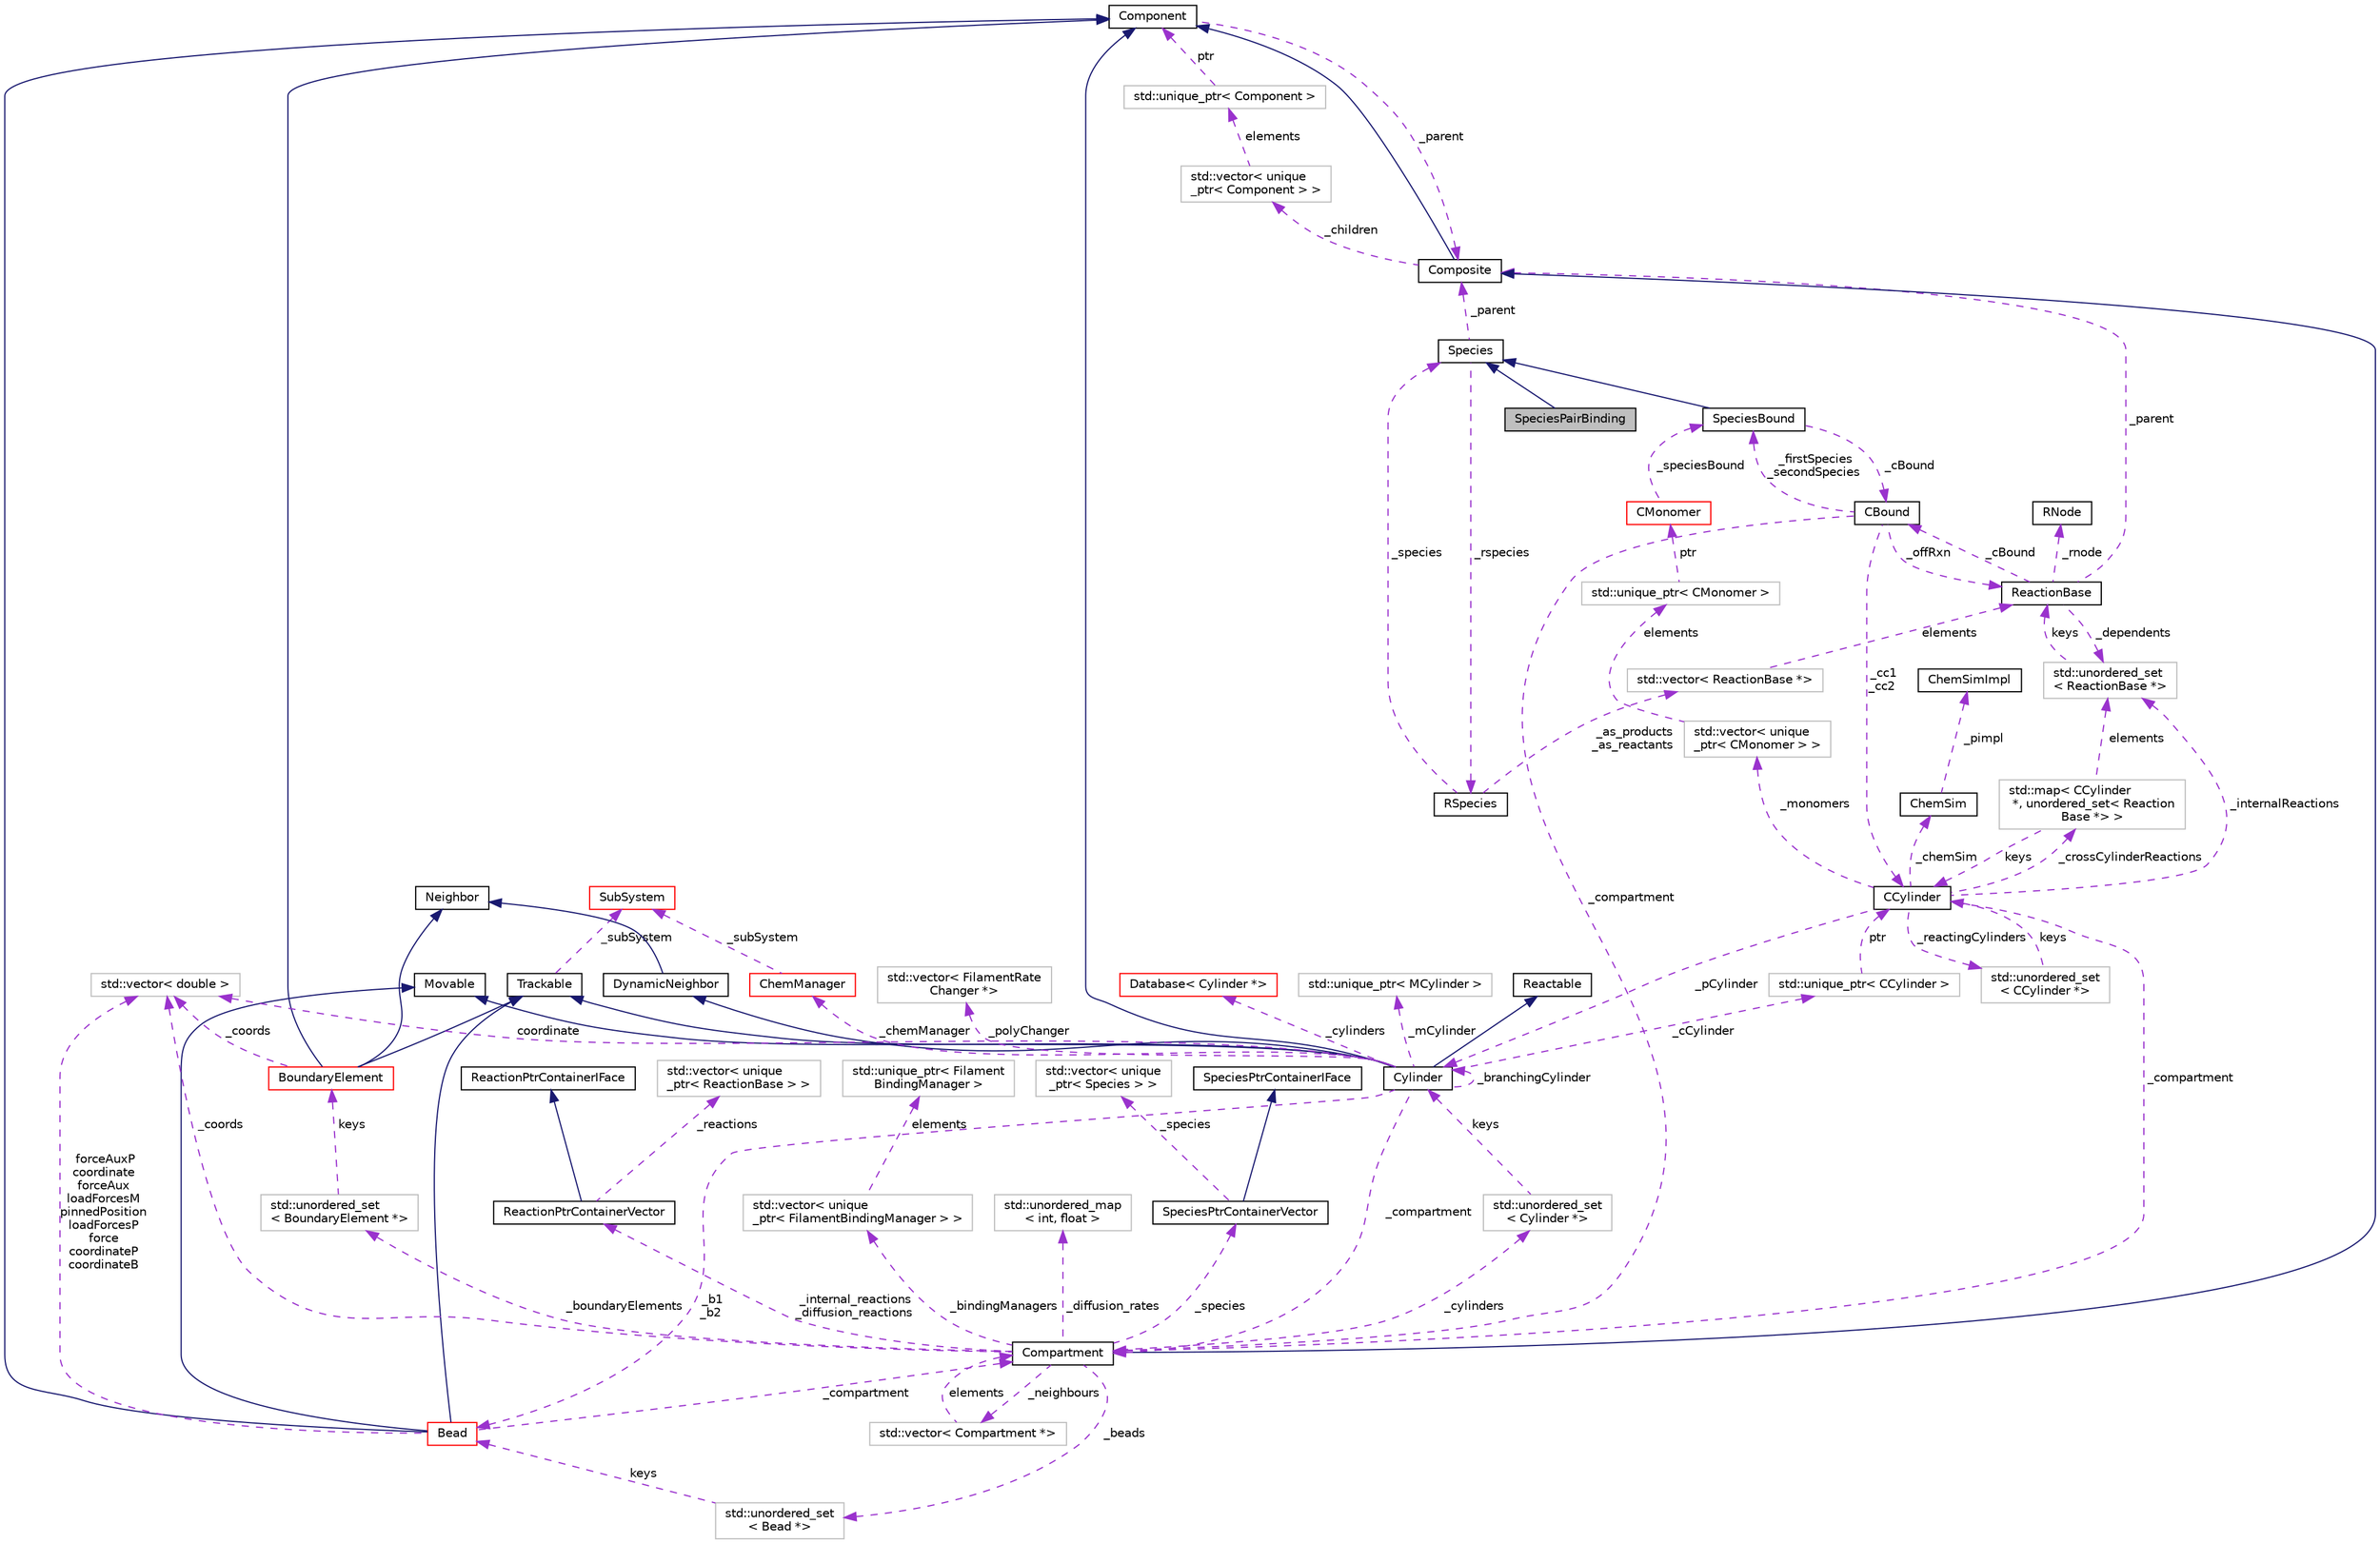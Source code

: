digraph "SpeciesPairBinding"
{
 // INTERACTIVE_SVG=YES
  edge [fontname="Helvetica",fontsize="10",labelfontname="Helvetica",labelfontsize="10"];
  node [fontname="Helvetica",fontsize="10",shape=record];
  Node2 [label="SpeciesPairBinding",height=0.2,width=0.4,color="black", fillcolor="grey75", style="filled", fontcolor="black"];
  Node3 -> Node2 [dir="back",color="midnightblue",fontsize="10",style="solid",fontname="Helvetica"];
  Node3 [label="Species",height=0.2,width=0.4,color="black", fillcolor="white", style="filled",URL="$classSpecies.html",tooltip="Represents chemical molecules, tracks their copy number and can be used in Reactions. "];
  Node4 -> Node3 [dir="back",color="darkorchid3",fontsize="10",style="dashed",label=" _rspecies" ,fontname="Helvetica"];
  Node4 [label="RSpecies",height=0.2,width=0.4,color="black", fillcolor="white", style="filled",URL="$classRSpecies.html",tooltip="Represents the reactive aspect of chemical molecules. "];
  Node5 -> Node4 [dir="back",color="darkorchid3",fontsize="10",style="dashed",label=" _as_products\n_as_reactants" ,fontname="Helvetica"];
  Node5 [label="std::vector\< ReactionBase *\>",height=0.2,width=0.4,color="grey75", fillcolor="white", style="filled"];
  Node6 -> Node5 [dir="back",color="darkorchid3",fontsize="10",style="dashed",label=" elements" ,fontname="Helvetica"];
  Node6 [label="ReactionBase",height=0.2,width=0.4,color="black", fillcolor="white", style="filled",URL="$classReactionBase.html",tooltip="Represents an abstract interface for simple chemical reactions of the form A + B -> C..."];
  Node7 -> Node6 [dir="back",color="darkorchid3",fontsize="10",style="dashed",label=" _parent" ,fontname="Helvetica"];
  Node7 [label="Composite",height=0.2,width=0.4,color="black", fillcolor="white", style="filled",URL="$classComposite.html",tooltip="The aggregating class for the Composite pattern. "];
  Node8 -> Node7 [dir="back",color="midnightblue",fontsize="10",style="solid",fontname="Helvetica"];
  Node8 [label="Component",height=0.2,width=0.4,color="black", fillcolor="white", style="filled",URL="$classComponent.html",tooltip="The base class for the Composite pattern hieararchy. "];
  Node7 -> Node8 [dir="back",color="darkorchid3",fontsize="10",style="dashed",label=" _parent" ,fontname="Helvetica"];
  Node9 -> Node7 [dir="back",color="darkorchid3",fontsize="10",style="dashed",label=" _children" ,fontname="Helvetica"];
  Node9 [label="std::vector\< unique\l_ptr\< Component \> \>",height=0.2,width=0.4,color="grey75", fillcolor="white", style="filled"];
  Node10 -> Node9 [dir="back",color="darkorchid3",fontsize="10",style="dashed",label=" elements" ,fontname="Helvetica"];
  Node10 [label="std::unique_ptr\< Component \>",height=0.2,width=0.4,color="grey75", fillcolor="white", style="filled"];
  Node8 -> Node10 [dir="back",color="darkorchid3",fontsize="10",style="dashed",label=" ptr" ,fontname="Helvetica"];
  Node11 -> Node6 [dir="back",color="darkorchid3",fontsize="10",style="dashed",label=" _dependents" ,fontname="Helvetica"];
  Node11 [label="std::unordered_set\l\< ReactionBase *\>",height=0.2,width=0.4,color="grey75", fillcolor="white", style="filled"];
  Node6 -> Node11 [dir="back",color="darkorchid3",fontsize="10",style="dashed",label=" keys" ,fontname="Helvetica"];
  Node12 -> Node6 [dir="back",color="darkorchid3",fontsize="10",style="dashed",label=" _cBound" ,fontname="Helvetica"];
  Node12 [label="CBound",height=0.2,width=0.4,color="black", fillcolor="white", style="filled",URL="$classCBound.html",tooltip="Represents a chemical object that is bound to a Filament. "];
  Node13 -> Node12 [dir="back",color="darkorchid3",fontsize="10",style="dashed",label=" _cc1\n_cc2" ,fontname="Helvetica"];
  Node13 [label="CCylinder",height=0.2,width=0.4,color="black", fillcolor="white", style="filled",URL="$classCCylinder.html",tooltip="Holds all CMonomers and Reactions associated with it. "];
  Node14 -> Node13 [dir="back",color="darkorchid3",fontsize="10",style="dashed",label=" _crossCylinderReactions" ,fontname="Helvetica"];
  Node14 [label="std::map\< CCylinder\l *, unordered_set\< Reaction\lBase *\> \>",height=0.2,width=0.4,color="grey75", fillcolor="white", style="filled"];
  Node13 -> Node14 [dir="back",color="darkorchid3",fontsize="10",style="dashed",label=" keys" ,fontname="Helvetica"];
  Node11 -> Node14 [dir="back",color="darkorchid3",fontsize="10",style="dashed",label=" elements" ,fontname="Helvetica"];
  Node15 -> Node13 [dir="back",color="darkorchid3",fontsize="10",style="dashed",label=" _monomers" ,fontname="Helvetica"];
  Node15 [label="std::vector\< unique\l_ptr\< CMonomer \> \>",height=0.2,width=0.4,color="grey75", fillcolor="white", style="filled"];
  Node16 -> Node15 [dir="back",color="darkorchid3",fontsize="10",style="dashed",label=" elements" ,fontname="Helvetica"];
  Node16 [label="std::unique_ptr\< CMonomer \>",height=0.2,width=0.4,color="grey75", fillcolor="white", style="filled"];
  Node17 -> Node16 [dir="back",color="darkorchid3",fontsize="10",style="dashed",label=" ptr" ,fontname="Helvetica"];
  Node17 [label="CMonomer",height=0.2,width=0.4,color="red", fillcolor="white", style="filled",URL="$classCMonomer.html",tooltip="Represents a container for all Species that could be contained in a particular filament element at a ..."];
  Node21 -> Node17 [dir="back",color="darkorchid3",fontsize="10",style="dashed",label=" _speciesBound" ,fontname="Helvetica"];
  Node21 [label="SpeciesBound",height=0.2,width=0.4,color="black", fillcolor="white", style="filled",URL="$classSpeciesBound.html",tooltip="Used for species that can be bound to a Filament. "];
  Node3 -> Node21 [dir="back",color="midnightblue",fontsize="10",style="solid",fontname="Helvetica"];
  Node12 -> Node21 [dir="back",color="darkorchid3",fontsize="10",style="dashed",label=" _cBound" ,fontname="Helvetica"];
  Node22 -> Node13 [dir="back",color="darkorchid3",fontsize="10",style="dashed",label=" _pCylinder" ,fontname="Helvetica"];
  Node22 [label="Cylinder",height=0.2,width=0.4,color="black", fillcolor="white", style="filled",URL="$classCylinder.html",tooltip="A container to store a MCylinder and CCylinder. "];
  Node8 -> Node22 [dir="back",color="midnightblue",fontsize="10",style="solid",fontname="Helvetica"];
  Node23 -> Node22 [dir="back",color="midnightblue",fontsize="10",style="solid",fontname="Helvetica"];
  Node23 [label="Trackable",height=0.2,width=0.4,color="black", fillcolor="white", style="filled",URL="$classTrackable.html",tooltip="An abstract base class for a trackable object in the SubSystem. "];
  Node24 -> Node23 [dir="back",color="darkorchid3",fontsize="10",style="dashed",label=" _subSystem" ,fontname="Helvetica"];
  Node24 [label="SubSystem",height=0.2,width=0.4,color="red", fillcolor="white", style="filled",URL="$classSubSystem.html",tooltip="Manages all Movables and Reactables. "];
  Node26 -> Node22 [dir="back",color="midnightblue",fontsize="10",style="solid",fontname="Helvetica"];
  Node26 [label="Movable",height=0.2,width=0.4,color="black", fillcolor="white", style="filled",URL="$classMovable.html",tooltip="An abstract base class for a movable element in the SubSystem. "];
  Node28 -> Node22 [dir="back",color="midnightblue",fontsize="10",style="solid",fontname="Helvetica"];
  Node28 [label="Reactable",height=0.2,width=0.4,color="black", fillcolor="white", style="filled",URL="$classReactable.html",tooltip="An abstract base class for a reactable element in the SubSystem. "];
  Node62 -> Node22 [dir="back",color="midnightblue",fontsize="10",style="solid",fontname="Helvetica"];
  Node62 [label="DynamicNeighbor",height=0.2,width=0.4,color="black", fillcolor="white", style="filled",URL="$classDynamicNeighbor.html",tooltip="An abstract base class for any element that can be added or removed from a NeighborList dynamically a..."];
  Node36 -> Node62 [dir="back",color="midnightblue",fontsize="10",style="solid",fontname="Helvetica"];
  Node36 [label="Neighbor",height=0.2,width=0.4,color="black", fillcolor="white", style="filled",URL="$classNeighbor.html",tooltip="An abstract base class for any element that can be added or removed from a NeighborList statically at..."];
  Node22 -> Node22 [dir="back",color="darkorchid3",fontsize="10",style="dashed",label=" _branchingCylinder" ,fontname="Helvetica"];
  Node63 -> Node22 [dir="back",color="darkorchid3",fontsize="10",style="dashed",label=" _polyChanger" ,fontname="Helvetica"];
  Node63 [label="std::vector\< FilamentRate\lChanger *\>",height=0.2,width=0.4,color="grey75", fillcolor="white", style="filled"];
  Node65 -> Node22 [dir="back",color="darkorchid3",fontsize="10",style="dashed",label=" _cCylinder" ,fontname="Helvetica"];
  Node65 [label="std::unique_ptr\< CCylinder \>",height=0.2,width=0.4,color="grey75", fillcolor="white", style="filled"];
  Node13 -> Node65 [dir="back",color="darkorchid3",fontsize="10",style="dashed",label=" ptr" ,fontname="Helvetica"];
  Node42 -> Node22 [dir="back",color="darkorchid3",fontsize="10",style="dashed",label=" _b1\n_b2" ,fontname="Helvetica"];
  Node42 [label="Bead",height=0.2,width=0.4,color="red", fillcolor="white", style="filled",URL="$classBead.html",tooltip="Represents a single coordinate between Cylinders, and holds forces needed for mechanical equilibratio..."];
  Node8 -> Node42 [dir="back",color="midnightblue",fontsize="10",style="solid",fontname="Helvetica"];
  Node23 -> Node42 [dir="back",color="midnightblue",fontsize="10",style="solid",fontname="Helvetica"];
  Node26 -> Node42 [dir="back",color="midnightblue",fontsize="10",style="solid",fontname="Helvetica"];
  Node40 -> Node42 [dir="back",color="darkorchid3",fontsize="10",style="dashed",label=" _compartment" ,fontname="Helvetica"];
  Node40 [label="Compartment",height=0.2,width=0.4,color="black", fillcolor="white", style="filled",URL="$classCompartment.html",tooltip="A container or holding Species and Reactions. "];
  Node7 -> Node40 [dir="back",color="midnightblue",fontsize="10",style="solid",fontname="Helvetica"];
  Node41 -> Node40 [dir="back",color="darkorchid3",fontsize="10",style="dashed",label=" _beads" ,fontname="Helvetica"];
  Node41 [label="std::unordered_set\l\< Bead *\>",height=0.2,width=0.4,color="grey75", fillcolor="white", style="filled"];
  Node42 -> Node41 [dir="back",color="darkorchid3",fontsize="10",style="dashed",label=" keys" ,fontname="Helvetica"];
  Node44 -> Node40 [dir="back",color="darkorchid3",fontsize="10",style="dashed",label=" _neighbours" ,fontname="Helvetica"];
  Node44 [label="std::vector\< Compartment *\>",height=0.2,width=0.4,color="grey75", fillcolor="white", style="filled"];
  Node40 -> Node44 [dir="back",color="darkorchid3",fontsize="10",style="dashed",label=" elements" ,fontname="Helvetica"];
  Node45 -> Node40 [dir="back",color="darkorchid3",fontsize="10",style="dashed",label=" _cylinders" ,fontname="Helvetica"];
  Node45 [label="std::unordered_set\l\< Cylinder *\>",height=0.2,width=0.4,color="grey75", fillcolor="white", style="filled"];
  Node22 -> Node45 [dir="back",color="darkorchid3",fontsize="10",style="dashed",label=" keys" ,fontname="Helvetica"];
  Node46 -> Node40 [dir="back",color="darkorchid3",fontsize="10",style="dashed",label=" _boundaryElements" ,fontname="Helvetica"];
  Node46 [label="std::unordered_set\l\< BoundaryElement *\>",height=0.2,width=0.4,color="grey75", fillcolor="white", style="filled"];
  Node35 -> Node46 [dir="back",color="darkorchid3",fontsize="10",style="dashed",label=" keys" ,fontname="Helvetica"];
  Node35 [label="BoundaryElement",height=0.2,width=0.4,color="red", fillcolor="white", style="filled",URL="$classBoundaryElement.html",tooltip="Represents an element of a BoundarySurface. "];
  Node8 -> Node35 [dir="back",color="midnightblue",fontsize="10",style="solid",fontname="Helvetica"];
  Node23 -> Node35 [dir="back",color="midnightblue",fontsize="10",style="solid",fontname="Helvetica"];
  Node36 -> Node35 [dir="back",color="midnightblue",fontsize="10",style="solid",fontname="Helvetica"];
  Node38 -> Node35 [dir="back",color="darkorchid3",fontsize="10",style="dashed",label=" _coords" ,fontname="Helvetica"];
  Node38 [label="std::vector\< double \>",height=0.2,width=0.4,color="grey75", fillcolor="white", style="filled"];
  Node47 -> Node40 [dir="back",color="darkorchid3",fontsize="10",style="dashed",label=" _internal_reactions\n_diffusion_reactions" ,fontname="Helvetica"];
  Node47 [label="ReactionPtrContainerVector",height=0.2,width=0.4,color="black", fillcolor="white", style="filled",URL="$classReactionPtrContainerVector.html",tooltip="A concrete class implementing the ReactionPtrContainerIFace, using vector<unique_ptr<ReactionBase>> a..."];
  Node48 -> Node47 [dir="back",color="midnightblue",fontsize="10",style="solid",fontname="Helvetica"];
  Node48 [label="ReactionPtrContainerIFace",height=0.2,width=0.4,color="black", fillcolor="white", style="filled",URL="$classReactionPtrContainerIFace.html",tooltip="An abstract interface for a container of pointers to reaction objects. "];
  Node49 -> Node47 [dir="back",color="darkorchid3",fontsize="10",style="dashed",label=" _reactions" ,fontname="Helvetica"];
  Node49 [label="std::vector\< unique\l_ptr\< ReactionBase \> \>",height=0.2,width=0.4,color="grey75", fillcolor="white", style="filled"];
  Node51 -> Node40 [dir="back",color="darkorchid3",fontsize="10",style="dashed",label=" _diffusion_rates" ,fontname="Helvetica"];
  Node51 [label="std::unordered_map\l\< int, float \>",height=0.2,width=0.4,color="grey75", fillcolor="white", style="filled"];
  Node38 -> Node40 [dir="back",color="darkorchid3",fontsize="10",style="dashed",label=" _coords" ,fontname="Helvetica"];
  Node52 -> Node40 [dir="back",color="darkorchid3",fontsize="10",style="dashed",label=" _bindingManagers" ,fontname="Helvetica"];
  Node52 [label="std::vector\< unique\l_ptr\< FilamentBindingManager \> \>",height=0.2,width=0.4,color="grey75", fillcolor="white", style="filled"];
  Node53 -> Node52 [dir="back",color="darkorchid3",fontsize="10",style="dashed",label=" elements" ,fontname="Helvetica"];
  Node53 [label="std::unique_ptr\< Filament\lBindingManager \>",height=0.2,width=0.4,color="grey75", fillcolor="white", style="filled"];
  Node57 -> Node40 [dir="back",color="darkorchid3",fontsize="10",style="dashed",label=" _species" ,fontname="Helvetica"];
  Node57 [label="SpeciesPtrContainerVector",height=0.2,width=0.4,color="black", fillcolor="white", style="filled",URL="$classSpeciesPtrContainerVector.html",tooltip="A concrete class implementing the SpeciesPtrContainerIFace, using vector<unique_ptr<Species>> as the ..."];
  Node58 -> Node57 [dir="back",color="midnightblue",fontsize="10",style="solid",fontname="Helvetica"];
  Node58 [label="SpeciesPtrContainerIFace",height=0.2,width=0.4,color="black", fillcolor="white", style="filled",URL="$classSpeciesPtrContainerIFace.html",tooltip="An abstract interface for a container of pointers to Species objects. "];
  Node59 -> Node57 [dir="back",color="darkorchid3",fontsize="10",style="dashed",label=" _species" ,fontname="Helvetica"];
  Node59 [label="std::vector\< unique\l_ptr\< Species \> \>",height=0.2,width=0.4,color="grey75", fillcolor="white", style="filled"];
  Node38 -> Node42 [dir="back",color="darkorchid3",fontsize="10",style="dashed",label=" forceAuxP\ncoordinate\nforceAux\nloadForcesM\npinnedPosition\nloadForcesP\nforce\ncoordinateP\ncoordinateB" ,fontname="Helvetica"];
  Node66 -> Node22 [dir="back",color="darkorchid3",fontsize="10",style="dashed",label=" _cylinders" ,fontname="Helvetica"];
  Node66 [label="Database\< Cylinder *\>",height=0.2,width=0.4,color="red", fillcolor="white", style="filled",URL="$classDatabase.html"];
  Node40 -> Node22 [dir="back",color="darkorchid3",fontsize="10",style="dashed",label=" _compartment" ,fontname="Helvetica"];
  Node68 -> Node22 [dir="back",color="darkorchid3",fontsize="10",style="dashed",label=" _chemManager" ,fontname="Helvetica"];
  Node68 [label="ChemManager",height=0.2,width=0.4,color="red", fillcolor="white", style="filled",URL="$classChemManager.html",tooltip="For initailizing chemical reactions based on a specific system. "];
  Node24 -> Node68 [dir="back",color="darkorchid3",fontsize="10",style="dashed",label=" _subSystem" ,fontname="Helvetica"];
  Node80 -> Node22 [dir="back",color="darkorchid3",fontsize="10",style="dashed",label=" _mCylinder" ,fontname="Helvetica"];
  Node80 [label="std::unique_ptr\< MCylinder \>",height=0.2,width=0.4,color="grey75", fillcolor="white", style="filled"];
  Node38 -> Node22 [dir="back",color="darkorchid3",fontsize="10",style="dashed",label=" coordinate" ,fontname="Helvetica"];
  Node82 -> Node13 [dir="back",color="darkorchid3",fontsize="10",style="dashed",label=" _reactingCylinders" ,fontname="Helvetica"];
  Node82 [label="std::unordered_set\l\< CCylinder *\>",height=0.2,width=0.4,color="grey75", fillcolor="white", style="filled"];
  Node13 -> Node82 [dir="back",color="darkorchid3",fontsize="10",style="dashed",label=" keys" ,fontname="Helvetica"];
  Node40 -> Node13 [dir="back",color="darkorchid3",fontsize="10",style="dashed",label=" _compartment" ,fontname="Helvetica"];
  Node11 -> Node13 [dir="back",color="darkorchid3",fontsize="10",style="dashed",label=" _internalReactions" ,fontname="Helvetica"];
  Node83 -> Node13 [dir="back",color="darkorchid3",fontsize="10",style="dashed",label=" _chemSim" ,fontname="Helvetica"];
  Node83 [label="ChemSim",height=0.2,width=0.4,color="black", fillcolor="white", style="filled",URL="$classChemSim.html",tooltip="Used to manage running a network of chemical reactions. "];
  Node84 -> Node83 [dir="back",color="darkorchid3",fontsize="10",style="dashed",label=" _pimpl" ,fontname="Helvetica"];
  Node84 [label="ChemSimImpl",height=0.2,width=0.4,color="black", fillcolor="white", style="filled",URL="$classChemSimImpl.html",tooltip="An abstract base class for algorithms that run stochastic chemical kinetics. "];
  Node40 -> Node12 [dir="back",color="darkorchid3",fontsize="10",style="dashed",label=" _compartment" ,fontname="Helvetica"];
  Node21 -> Node12 [dir="back",color="darkorchid3",fontsize="10",style="dashed",label=" _firstSpecies\n_secondSpecies" ,fontname="Helvetica"];
  Node6 -> Node12 [dir="back",color="darkorchid3",fontsize="10",style="dashed",label=" _offRxn" ,fontname="Helvetica"];
  Node85 -> Node6 [dir="back",color="darkorchid3",fontsize="10",style="dashed",label=" _rnode" ,fontname="Helvetica"];
  Node85 [label="RNode",height=0.2,width=0.4,color="black", fillcolor="white", style="filled",URL="$classRNode.html",tooltip="This is an abstract base class for classes that need to be associated with the given Reaction object..."];
  Node3 -> Node4 [dir="back",color="darkorchid3",fontsize="10",style="dashed",label=" _species" ,fontname="Helvetica"];
  Node7 -> Node3 [dir="back",color="darkorchid3",fontsize="10",style="dashed",label=" _parent" ,fontname="Helvetica"];
}
